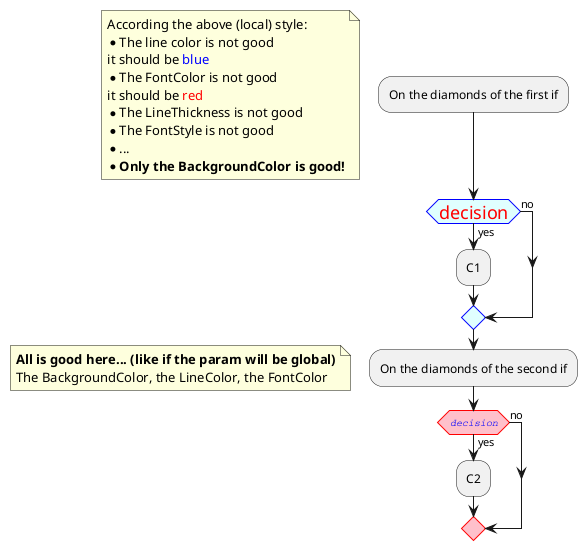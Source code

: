 {
  "sha1": "r5508lj6dpg1j2u2zycv7gs5399o0o4",
  "insertion": {
    "when": "2024-06-04T17:28:43.334Z",
    "url": "https://github.com/plantuml/plantuml/issues/1538",
    "user": "plantuml@gmail.com"
  }
}
@startuml

' Local style for the diamonds of the first if;
<style>
activityDiagram {
  diamond {
    LineColor blue
    BackgroundColor lightCyan
    LineThickness 2
    ArrowThickness 0.5
    FontName Arial Narrow
    FontColor red
    FontSize 18
    FontStyle regular
  }
}
</style>
:On the diamonds of the first if;
floating note
According the above (local) style:
* The line color is not good
it should be <color:blue>blue
* The FontColor is not good
it should be <color:red>red
* The LineThickness is not good
* The FontStyle is not good
* ...
* <b>Only the BackgroundColor is good!
end note
if (decision) then (yes)
    :C1;
else (no)
endif


' Local style for the diamonds of the second if;
<style>
activityDiagram {
  diamond {
    LineColor red
    BackgroundColor pink
    LineThickness 1
    ArrowThickness 1
    FontName Courier
    FontColor blue
    FontSize 10
    FontStyle italic
  }
}
</style>
:On the diamonds of the second if;
floating note
<b>All is good here... (like if the param will be global)
The BackgroundColor, the LineColor, the FontColor
end note
if (decision) then (yes)
    :C2;
else (no)
endif
@enduml
